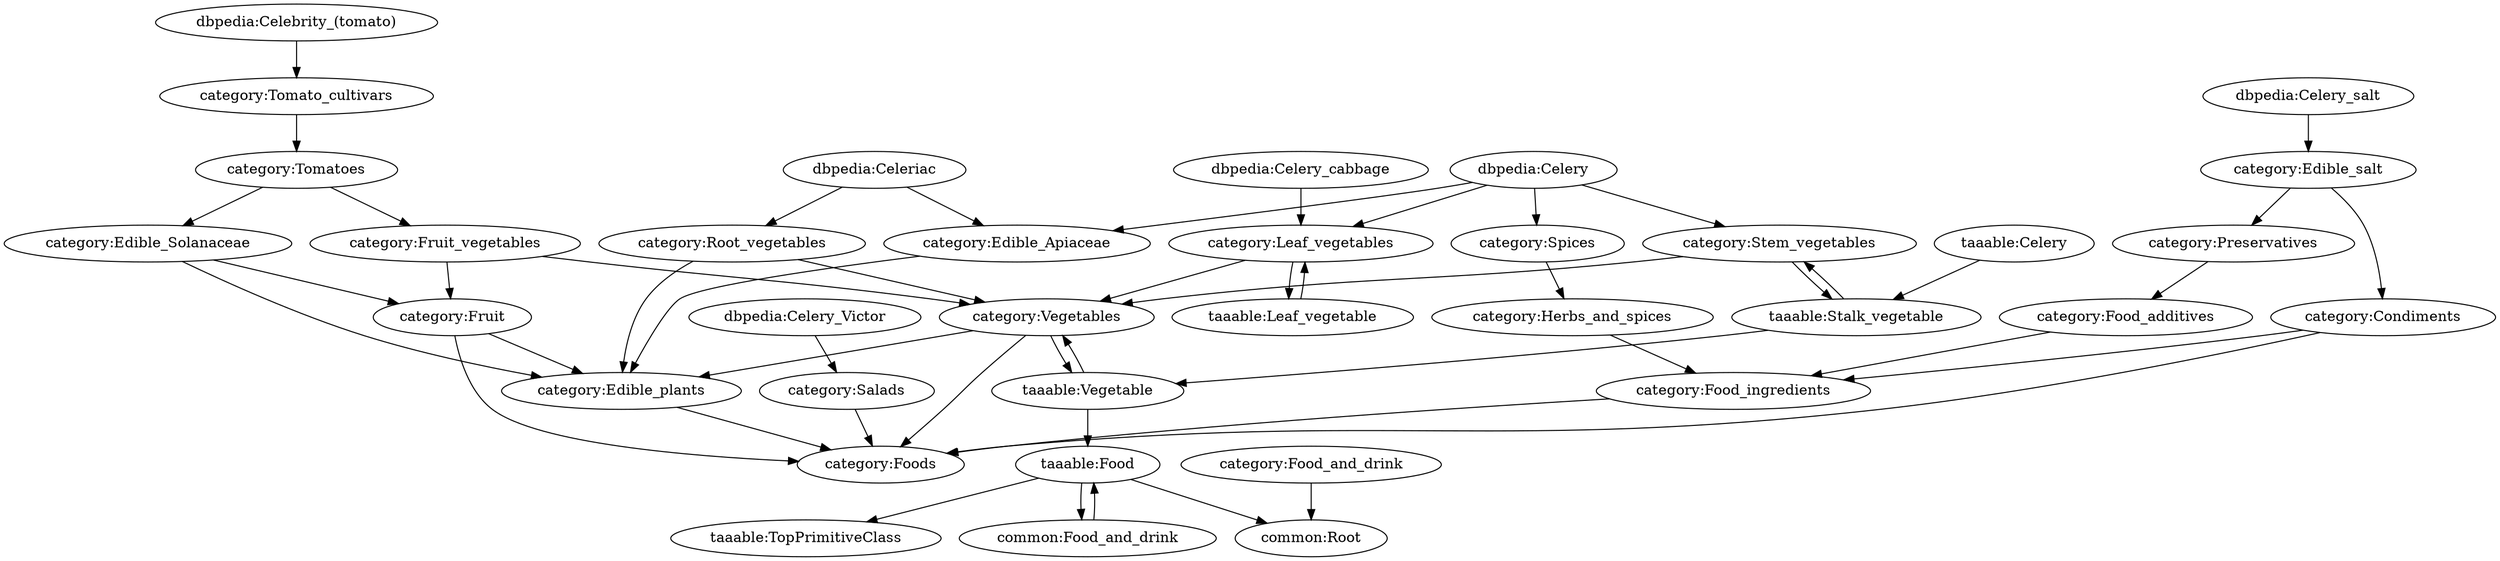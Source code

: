 digraph {
	"dbpedia:Celeriac" -> "category:Edible_Apiaceae"
	"category:Root_vegetables" -> "category:Edible_plants"
	"category:Edible_Apiaceae" -> "category:Edible_plants"
	"category:Edible_salt" -> "category:Preservatives"
	"category:Tomatoes" -> "category:Edible_Solanaceae"
	"category:Tomatoes" -> "category:Fruit_vegetables"
	"dbpedia:Celery_Victor" -> "category:Salads"
	"category:Food_additives" -> "category:Food_ingredients"
	"taaable:Food" -> "common:Food_and_drink"
	"dbpedia:Celery_cabbage" -> "category:Leaf_vegetables"
	"category:Tomato_cultivars" -> "category:Tomatoes"
	"category:Leaf_vegetables" -> "category:Vegetables"
	"dbpedia:Celery_salt" -> "category:Edible_salt"
	"category:Fruit" -> "category:Edible_plants"
	"category:Food_and_drink" -> "common:Root"
	"category:Preservatives" -> "category:Food_additives"
	"dbpedia:Celery" -> "category:Stem_vegetables"
	"taaable:Leaf_vegetable" -> "category:Leaf_vegetables"
	"category:Edible_plants" -> "category:Foods"
	"category:Spices" -> "category:Herbs_and_spices"
	"category:Stem_vegetables" -> "taaable:Stalk_vegetable"
	"category:Edible_salt" -> "category:Condiments"
	"category:Fruit_vegetables" -> "category:Fruit"
	"category:Edible_Solanaceae" -> "category:Fruit"
	"common:Food_and_drink" -> "taaable:Food"
	"dbpedia:Celery" -> "category:Edible_Apiaceae"
	"taaable:Stalk_vegetable" -> "taaable:Vegetable"
	"category:Fruit" -> "category:Foods"
	"dbpedia:Celery" -> "category:Leaf_vegetables"
	"category:Salads" -> "category:Foods"
	"category:Edible_Solanaceae" -> "category:Edible_plants"
	"category:Food_ingredients" -> "category:Foods"
	"category:Stem_vegetables" -> "category:Vegetables"
	"taaable:Vegetable" -> "category:Vegetables"
	"category:Condiments" -> "category:Foods"
	"category:Vegetables" -> "category:Edible_plants"
	"dbpedia:Celery" -> "category:Spices"
	"taaable:Food" -> "common:Root"
	"taaable:Vegetable" -> "taaable:Food"
	"category:Condiments" -> "category:Food_ingredients"
	"category:Root_vegetables" -> "category:Vegetables"
	"taaable:Stalk_vegetable" -> "category:Stem_vegetables"
	"category:Vegetables" -> "category:Foods"
	"taaable:Food" -> "taaable:TopPrimitiveClass"
	"dbpedia:Celebrity_(tomato)" -> "category:Tomato_cultivars"
	"category:Leaf_vegetables" -> "taaable:Leaf_vegetable"
	"category:Herbs_and_spices" -> "category:Food_ingredients"
	"category:Fruit_vegetables" -> "category:Vegetables"
	"dbpedia:Celeriac" -> "category:Root_vegetables"
	"taaable:Celery" -> "taaable:Stalk_vegetable"
	"category:Vegetables" -> "taaable:Vegetable"
}

